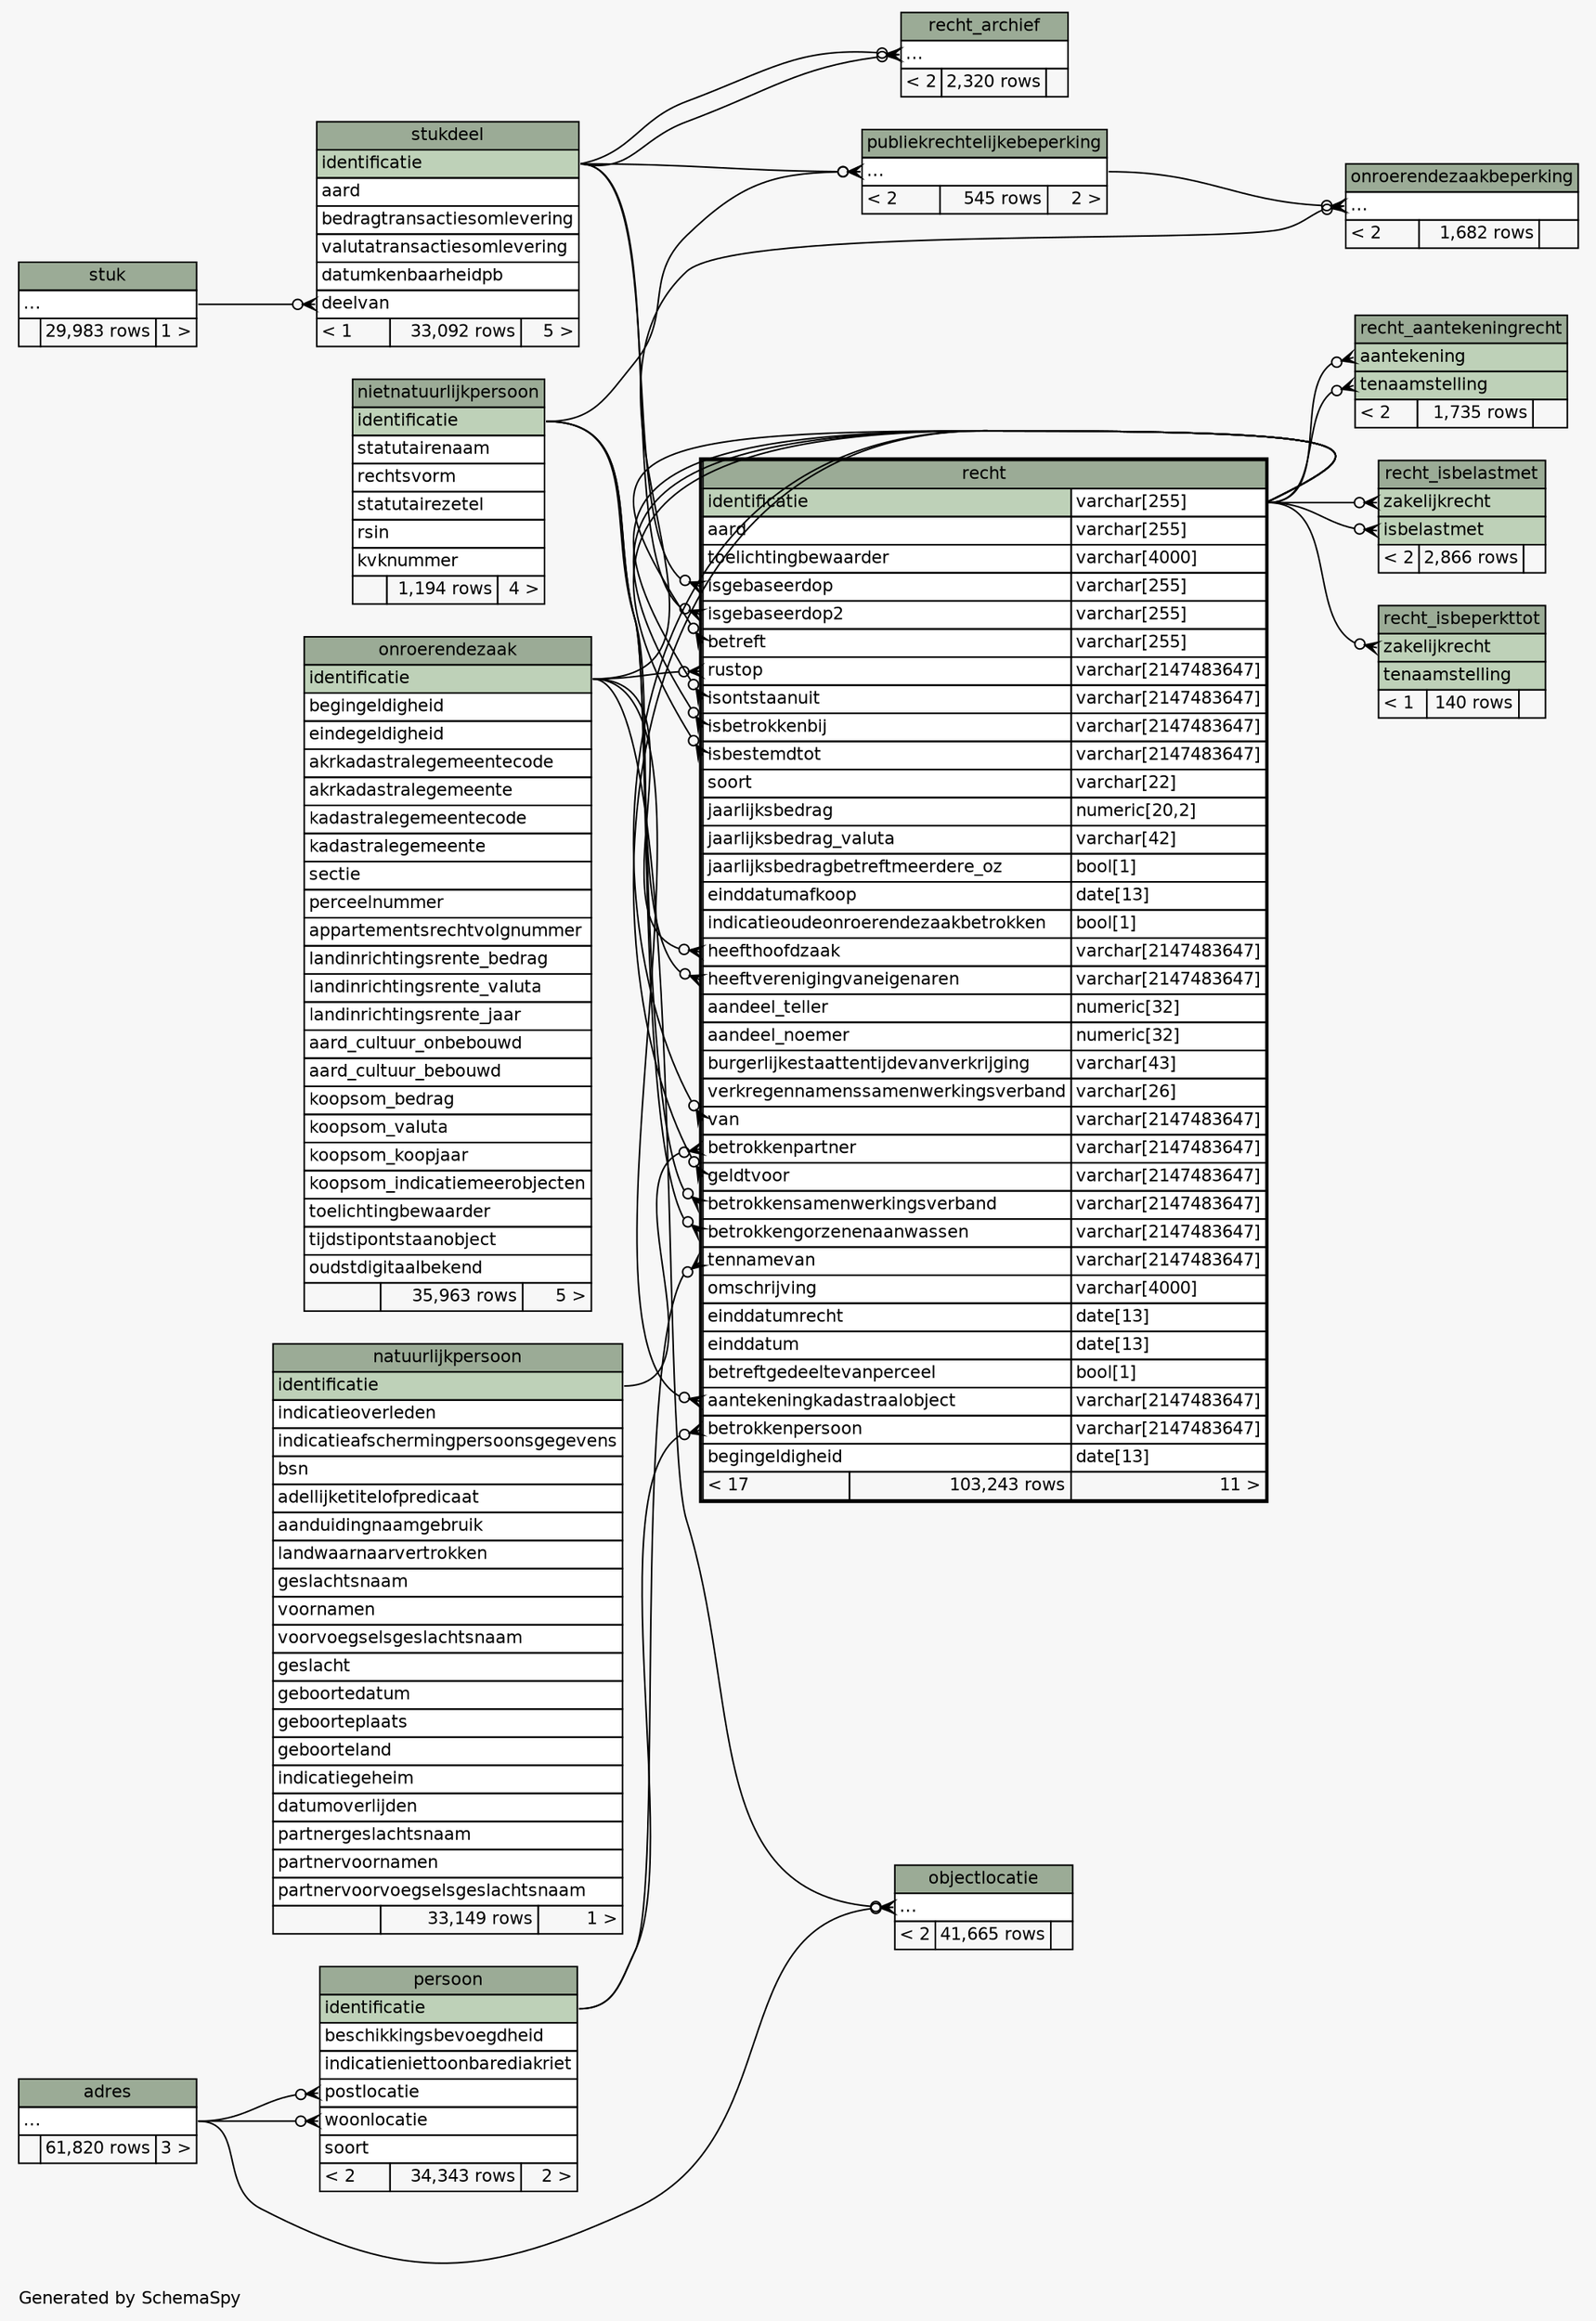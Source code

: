 // dot 2.43.0 on Linux 5.15.0-58-generic
// SchemaSpy rev Unknown
digraph "twoDegreesRelationshipsDiagram" {
  graph [
    rankdir="RL"
    bgcolor="#f7f7f7"
    label="\nGenerated by SchemaSpy"
    labeljust="l"
    nodesep="0.18"
    ranksep="0.46"
    fontname="Helvetica"
    fontsize="11"
  ];
  node [
    fontname="Helvetica"
    fontsize="11"
    shape="plaintext"
  ];
  edge [
    arrowsize="0.8"
  ];
  "objectlocatie":"elipses":w -> "adres":"elipses":e [arrowhead=none dir=back arrowtail=crowodot];
  "objectlocatie":"elipses":w -> "onroerendezaak":"identificatie":e [arrowhead=none dir=back arrowtail=crowodot];
  "onroerendezaakbeperking":"elipses":w -> "onroerendezaak":"identificatie":e [arrowhead=none dir=back arrowtail=crowodot];
  "onroerendezaakbeperking":"elipses":w -> "publiekrechtelijkebeperking":"elipses":e [arrowhead=none dir=back arrowtail=crowodot];
  "persoon":"postlocatie":w -> "adres":"elipses":e [arrowhead=none dir=back arrowtail=crowodot];
  "persoon":"woonlocatie":w -> "adres":"elipses":e [arrowhead=none dir=back arrowtail=crowodot];
  "publiekrechtelijkebeperking":"elipses":w -> "nietnatuurlijkpersoon":"identificatie":e [arrowhead=none dir=back arrowtail=crowodot];
  "publiekrechtelijkebeperking":"elipses":w -> "stukdeel":"identificatie":e [arrowhead=none dir=back arrowtail=crowodot];
  "recht":"aantekeningkadastraalobject":w -> "onroerendezaak":"identificatie":e [arrowhead=none dir=back arrowtail=crowodot];
  "recht":"betreft":w -> "recht":"identificatie.type":e [arrowhead=none dir=back arrowtail=crowodot];
  "recht":"betrokkengorzenenaanwassen":w -> "nietnatuurlijkpersoon":"identificatie":e [arrowhead=none dir=back arrowtail=crowodot];
  "recht":"betrokkenpartner":w -> "natuurlijkpersoon":"identificatie":e [arrowhead=none dir=back arrowtail=crowodot];
  "recht":"betrokkenpersoon":w -> "persoon":"identificatie":e [arrowhead=none dir=back arrowtail=crowodot];
  "recht":"betrokkensamenwerkingsverband":w -> "nietnatuurlijkpersoon":"identificatie":e [arrowhead=none dir=back arrowtail=crowodot];
  "recht":"geldtvoor":w -> "recht":"identificatie.type":e [arrowhead=none dir=back arrowtail=crowodot];
  "recht":"heefthoofdzaak":w -> "onroerendezaak":"identificatie":e [arrowhead=none dir=back arrowtail=crowodot];
  "recht":"heeftverenigingvaneigenaren":w -> "nietnatuurlijkpersoon":"identificatie":e [arrowhead=none dir=back arrowtail=crowodot];
  "recht":"isbestemdtot":w -> "recht":"identificatie.type":e [arrowhead=none dir=back arrowtail=crowodot];
  "recht":"isbetrokkenbij":w -> "recht":"identificatie.type":e [arrowhead=none dir=back arrowtail=crowodot];
  "recht":"isgebaseerdop":w -> "stukdeel":"identificatie":e [arrowhead=none dir=back arrowtail=crowodot];
  "recht":"isgebaseerdop2":w -> "stukdeel":"identificatie":e [arrowhead=none dir=back arrowtail=crowodot];
  "recht":"isontstaanuit":w -> "recht":"identificatie.type":e [arrowhead=none dir=back arrowtail=crowodot];
  "recht":"rustop":w -> "onroerendezaak":"identificatie":e [arrowhead=none dir=back arrowtail=crowodot];
  "recht":"tennamevan":w -> "persoon":"identificatie":e [arrowhead=none dir=back arrowtail=crowodot];
  "recht":"van":w -> "recht":"identificatie.type":e [arrowhead=none dir=back arrowtail=crowodot];
  "recht_aantekeningrecht":"aantekening":w -> "recht":"identificatie.type":e [arrowhead=none dir=back arrowtail=crowodot];
  "recht_aantekeningrecht":"tenaamstelling":w -> "recht":"identificatie.type":e [arrowhead=none dir=back arrowtail=crowodot];
  "recht_archief":"elipses":w -> "stukdeel":"identificatie":e [arrowhead=none dir=back arrowtail=crowodot];
  "recht_archief":"elipses":w -> "stukdeel":"identificatie":e [arrowhead=none dir=back arrowtail=crowodot];
  "recht_isbelastmet":"isbelastmet":w -> "recht":"identificatie.type":e [arrowhead=none dir=back arrowtail=crowodot];
  "recht_isbelastmet":"zakelijkrecht":w -> "recht":"identificatie.type":e [arrowhead=none dir=back arrowtail=crowodot];
  "recht_isbeperkttot":"zakelijkrecht":w -> "recht":"identificatie.type":e [arrowhead=none dir=back arrowtail=crowodot];
  "stukdeel":"deelvan":w -> "stuk":"elipses":e [arrowhead=none dir=back arrowtail=crowodot];
  "adres" [
    label=<
    <TABLE BORDER="0" CELLBORDER="1" CELLSPACING="0" BGCOLOR="#ffffff">
      <TR><TD COLSPAN="3" BGCOLOR="#9bab96" ALIGN="CENTER">adres</TD></TR>
      <TR><TD PORT="elipses" COLSPAN="3" ALIGN="LEFT">...</TD></TR>
      <TR><TD ALIGN="LEFT" BGCOLOR="#f7f7f7">  </TD><TD ALIGN="RIGHT" BGCOLOR="#f7f7f7">61,820 rows</TD><TD ALIGN="RIGHT" BGCOLOR="#f7f7f7">3 &gt;</TD></TR>
    </TABLE>>
    URL="adres.html"
    tooltip="adres"
  ];
  "natuurlijkpersoon" [
    label=<
    <TABLE BORDER="0" CELLBORDER="1" CELLSPACING="0" BGCOLOR="#ffffff">
      <TR><TD COLSPAN="3" BGCOLOR="#9bab96" ALIGN="CENTER">natuurlijkpersoon</TD></TR>
      <TR><TD PORT="identificatie" COLSPAN="3" BGCOLOR="#bed1b8" ALIGN="LEFT">identificatie</TD></TR>
      <TR><TD PORT="indicatieoverleden" COLSPAN="3" ALIGN="LEFT">indicatieoverleden</TD></TR>
      <TR><TD PORT="indicatieafschermingpersoonsgegevens" COLSPAN="3" ALIGN="LEFT">indicatieafschermingpersoonsgegevens</TD></TR>
      <TR><TD PORT="bsn" COLSPAN="3" ALIGN="LEFT">bsn</TD></TR>
      <TR><TD PORT="adellijketitelofpredicaat" COLSPAN="3" ALIGN="LEFT">adellijketitelofpredicaat</TD></TR>
      <TR><TD PORT="aanduidingnaamgebruik" COLSPAN="3" ALIGN="LEFT">aanduidingnaamgebruik</TD></TR>
      <TR><TD PORT="landwaarnaarvertrokken" COLSPAN="3" ALIGN="LEFT">landwaarnaarvertrokken</TD></TR>
      <TR><TD PORT="geslachtsnaam" COLSPAN="3" ALIGN="LEFT">geslachtsnaam</TD></TR>
      <TR><TD PORT="voornamen" COLSPAN="3" ALIGN="LEFT">voornamen</TD></TR>
      <TR><TD PORT="voorvoegselsgeslachtsnaam" COLSPAN="3" ALIGN="LEFT">voorvoegselsgeslachtsnaam</TD></TR>
      <TR><TD PORT="geslacht" COLSPAN="3" ALIGN="LEFT">geslacht</TD></TR>
      <TR><TD PORT="geboortedatum" COLSPAN="3" ALIGN="LEFT">geboortedatum</TD></TR>
      <TR><TD PORT="geboorteplaats" COLSPAN="3" ALIGN="LEFT">geboorteplaats</TD></TR>
      <TR><TD PORT="geboorteland" COLSPAN="3" ALIGN="LEFT">geboorteland</TD></TR>
      <TR><TD PORT="indicatiegeheim" COLSPAN="3" ALIGN="LEFT">indicatiegeheim</TD></TR>
      <TR><TD PORT="datumoverlijden" COLSPAN="3" ALIGN="LEFT">datumoverlijden</TD></TR>
      <TR><TD PORT="partnergeslachtsnaam" COLSPAN="3" ALIGN="LEFT">partnergeslachtsnaam</TD></TR>
      <TR><TD PORT="partnervoornamen" COLSPAN="3" ALIGN="LEFT">partnervoornamen</TD></TR>
      <TR><TD PORT="partnervoorvoegselsgeslachtsnaam" COLSPAN="3" ALIGN="LEFT">partnervoorvoegselsgeslachtsnaam</TD></TR>
      <TR><TD ALIGN="LEFT" BGCOLOR="#f7f7f7">  </TD><TD ALIGN="RIGHT" BGCOLOR="#f7f7f7">33,149 rows</TD><TD ALIGN="RIGHT" BGCOLOR="#f7f7f7">1 &gt;</TD></TR>
    </TABLE>>
    URL="natuurlijkpersoon.html"
    tooltip="natuurlijkpersoon"
  ];
  "nietnatuurlijkpersoon" [
    label=<
    <TABLE BORDER="0" CELLBORDER="1" CELLSPACING="0" BGCOLOR="#ffffff">
      <TR><TD COLSPAN="3" BGCOLOR="#9bab96" ALIGN="CENTER">nietnatuurlijkpersoon</TD></TR>
      <TR><TD PORT="identificatie" COLSPAN="3" BGCOLOR="#bed1b8" ALIGN="LEFT">identificatie</TD></TR>
      <TR><TD PORT="statutairenaam" COLSPAN="3" ALIGN="LEFT">statutairenaam</TD></TR>
      <TR><TD PORT="rechtsvorm" COLSPAN="3" ALIGN="LEFT">rechtsvorm</TD></TR>
      <TR><TD PORT="statutairezetel" COLSPAN="3" ALIGN="LEFT">statutairezetel</TD></TR>
      <TR><TD PORT="rsin" COLSPAN="3" ALIGN="LEFT">rsin</TD></TR>
      <TR><TD PORT="kvknummer" COLSPAN="3" ALIGN="LEFT">kvknummer</TD></TR>
      <TR><TD ALIGN="LEFT" BGCOLOR="#f7f7f7">  </TD><TD ALIGN="RIGHT" BGCOLOR="#f7f7f7">1,194 rows</TD><TD ALIGN="RIGHT" BGCOLOR="#f7f7f7">4 &gt;</TD></TR>
    </TABLE>>
    URL="nietnatuurlijkpersoon.html"
    tooltip="nietnatuurlijkpersoon"
  ];
  "objectlocatie" [
    label=<
    <TABLE BORDER="0" CELLBORDER="1" CELLSPACING="0" BGCOLOR="#ffffff">
      <TR><TD COLSPAN="3" BGCOLOR="#9bab96" ALIGN="CENTER">objectlocatie</TD></TR>
      <TR><TD PORT="elipses" COLSPAN="3" ALIGN="LEFT">...</TD></TR>
      <TR><TD ALIGN="LEFT" BGCOLOR="#f7f7f7">&lt; 2</TD><TD ALIGN="RIGHT" BGCOLOR="#f7f7f7">41,665 rows</TD><TD ALIGN="RIGHT" BGCOLOR="#f7f7f7">  </TD></TR>
    </TABLE>>
    URL="objectlocatie.html"
    tooltip="objectlocatie"
  ];
  "onroerendezaak" [
    label=<
    <TABLE BORDER="0" CELLBORDER="1" CELLSPACING="0" BGCOLOR="#ffffff">
      <TR><TD COLSPAN="3" BGCOLOR="#9bab96" ALIGN="CENTER">onroerendezaak</TD></TR>
      <TR><TD PORT="identificatie" COLSPAN="3" BGCOLOR="#bed1b8" ALIGN="LEFT">identificatie</TD></TR>
      <TR><TD PORT="begingeldigheid" COLSPAN="3" ALIGN="LEFT">begingeldigheid</TD></TR>
      <TR><TD PORT="eindegeldigheid" COLSPAN="3" ALIGN="LEFT">eindegeldigheid</TD></TR>
      <TR><TD PORT="akrkadastralegemeentecode" COLSPAN="3" ALIGN="LEFT">akrkadastralegemeentecode</TD></TR>
      <TR><TD PORT="akrkadastralegemeente" COLSPAN="3" ALIGN="LEFT">akrkadastralegemeente</TD></TR>
      <TR><TD PORT="kadastralegemeentecode" COLSPAN="3" ALIGN="LEFT">kadastralegemeentecode</TD></TR>
      <TR><TD PORT="kadastralegemeente" COLSPAN="3" ALIGN="LEFT">kadastralegemeente</TD></TR>
      <TR><TD PORT="sectie" COLSPAN="3" ALIGN="LEFT">sectie</TD></TR>
      <TR><TD PORT="perceelnummer" COLSPAN="3" ALIGN="LEFT">perceelnummer</TD></TR>
      <TR><TD PORT="appartementsrechtvolgnummer" COLSPAN="3" ALIGN="LEFT">appartementsrechtvolgnummer</TD></TR>
      <TR><TD PORT="landinrichtingsrente_bedrag" COLSPAN="3" ALIGN="LEFT">landinrichtingsrente_bedrag</TD></TR>
      <TR><TD PORT="landinrichtingsrente_valuta" COLSPAN="3" ALIGN="LEFT">landinrichtingsrente_valuta</TD></TR>
      <TR><TD PORT="landinrichtingsrente_jaar" COLSPAN="3" ALIGN="LEFT">landinrichtingsrente_jaar</TD></TR>
      <TR><TD PORT="aard_cultuur_onbebouwd" COLSPAN="3" ALIGN="LEFT">aard_cultuur_onbebouwd</TD></TR>
      <TR><TD PORT="aard_cultuur_bebouwd" COLSPAN="3" ALIGN="LEFT">aard_cultuur_bebouwd</TD></TR>
      <TR><TD PORT="koopsom_bedrag" COLSPAN="3" ALIGN="LEFT">koopsom_bedrag</TD></TR>
      <TR><TD PORT="koopsom_valuta" COLSPAN="3" ALIGN="LEFT">koopsom_valuta</TD></TR>
      <TR><TD PORT="koopsom_koopjaar" COLSPAN="3" ALIGN="LEFT">koopsom_koopjaar</TD></TR>
      <TR><TD PORT="koopsom_indicatiemeerobjecten" COLSPAN="3" ALIGN="LEFT">koopsom_indicatiemeerobjecten</TD></TR>
      <TR><TD PORT="toelichtingbewaarder" COLSPAN="3" ALIGN="LEFT">toelichtingbewaarder</TD></TR>
      <TR><TD PORT="tijdstipontstaanobject" COLSPAN="3" ALIGN="LEFT">tijdstipontstaanobject</TD></TR>
      <TR><TD PORT="oudstdigitaalbekend" COLSPAN="3" ALIGN="LEFT">oudstdigitaalbekend</TD></TR>
      <TR><TD ALIGN="LEFT" BGCOLOR="#f7f7f7">  </TD><TD ALIGN="RIGHT" BGCOLOR="#f7f7f7">35,963 rows</TD><TD ALIGN="RIGHT" BGCOLOR="#f7f7f7">5 &gt;</TD></TR>
    </TABLE>>
    URL="onroerendezaak.html"
    tooltip="onroerendezaak"
  ];
  "onroerendezaakbeperking" [
    label=<
    <TABLE BORDER="0" CELLBORDER="1" CELLSPACING="0" BGCOLOR="#ffffff">
      <TR><TD COLSPAN="3" BGCOLOR="#9bab96" ALIGN="CENTER">onroerendezaakbeperking</TD></TR>
      <TR><TD PORT="elipses" COLSPAN="3" ALIGN="LEFT">...</TD></TR>
      <TR><TD ALIGN="LEFT" BGCOLOR="#f7f7f7">&lt; 2</TD><TD ALIGN="RIGHT" BGCOLOR="#f7f7f7">1,682 rows</TD><TD ALIGN="RIGHT" BGCOLOR="#f7f7f7">  </TD></TR>
    </TABLE>>
    URL="onroerendezaakbeperking.html"
    tooltip="onroerendezaakbeperking"
  ];
  "persoon" [
    label=<
    <TABLE BORDER="0" CELLBORDER="1" CELLSPACING="0" BGCOLOR="#ffffff">
      <TR><TD COLSPAN="3" BGCOLOR="#9bab96" ALIGN="CENTER">persoon</TD></TR>
      <TR><TD PORT="identificatie" COLSPAN="3" BGCOLOR="#bed1b8" ALIGN="LEFT">identificatie</TD></TR>
      <TR><TD PORT="beschikkingsbevoegdheid" COLSPAN="3" ALIGN="LEFT">beschikkingsbevoegdheid</TD></TR>
      <TR><TD PORT="indicatieniettoonbarediakriet" COLSPAN="3" ALIGN="LEFT">indicatieniettoonbarediakriet</TD></TR>
      <TR><TD PORT="postlocatie" COLSPAN="3" ALIGN="LEFT">postlocatie</TD></TR>
      <TR><TD PORT="woonlocatie" COLSPAN="3" ALIGN="LEFT">woonlocatie</TD></TR>
      <TR><TD PORT="soort" COLSPAN="3" ALIGN="LEFT">soort</TD></TR>
      <TR><TD ALIGN="LEFT" BGCOLOR="#f7f7f7">&lt; 2</TD><TD ALIGN="RIGHT" BGCOLOR="#f7f7f7">34,343 rows</TD><TD ALIGN="RIGHT" BGCOLOR="#f7f7f7">2 &gt;</TD></TR>
    </TABLE>>
    URL="persoon.html"
    tooltip="persoon"
  ];
  "publiekrechtelijkebeperking" [
    label=<
    <TABLE BORDER="0" CELLBORDER="1" CELLSPACING="0" BGCOLOR="#ffffff">
      <TR><TD COLSPAN="3" BGCOLOR="#9bab96" ALIGN="CENTER">publiekrechtelijkebeperking</TD></TR>
      <TR><TD PORT="elipses" COLSPAN="3" ALIGN="LEFT">...</TD></TR>
      <TR><TD ALIGN="LEFT" BGCOLOR="#f7f7f7">&lt; 2</TD><TD ALIGN="RIGHT" BGCOLOR="#f7f7f7">545 rows</TD><TD ALIGN="RIGHT" BGCOLOR="#f7f7f7">2 &gt;</TD></TR>
    </TABLE>>
    URL="publiekrechtelijkebeperking.html"
    tooltip="publiekrechtelijkebeperking"
  ];
  "recht" [
    label=<
    <TABLE BORDER="2" CELLBORDER="1" CELLSPACING="0" BGCOLOR="#ffffff">
      <TR><TD COLSPAN="3" BGCOLOR="#9bab96" ALIGN="CENTER">recht</TD></TR>
      <TR><TD PORT="identificatie" COLSPAN="2" BGCOLOR="#bed1b8" ALIGN="LEFT">identificatie</TD><TD PORT="identificatie.type" ALIGN="LEFT">varchar[255]</TD></TR>
      <TR><TD PORT="aard" COLSPAN="2" ALIGN="LEFT">aard</TD><TD PORT="aard.type" ALIGN="LEFT">varchar[255]</TD></TR>
      <TR><TD PORT="toelichtingbewaarder" COLSPAN="2" ALIGN="LEFT">toelichtingbewaarder</TD><TD PORT="toelichtingbewaarder.type" ALIGN="LEFT">varchar[4000]</TD></TR>
      <TR><TD PORT="isgebaseerdop" COLSPAN="2" ALIGN="LEFT">isgebaseerdop</TD><TD PORT="isgebaseerdop.type" ALIGN="LEFT">varchar[255]</TD></TR>
      <TR><TD PORT="isgebaseerdop2" COLSPAN="2" ALIGN="LEFT">isgebaseerdop2</TD><TD PORT="isgebaseerdop2.type" ALIGN="LEFT">varchar[255]</TD></TR>
      <TR><TD PORT="betreft" COLSPAN="2" ALIGN="LEFT">betreft</TD><TD PORT="betreft.type" ALIGN="LEFT">varchar[255]</TD></TR>
      <TR><TD PORT="rustop" COLSPAN="2" ALIGN="LEFT">rustop</TD><TD PORT="rustop.type" ALIGN="LEFT">varchar[2147483647]</TD></TR>
      <TR><TD PORT="isontstaanuit" COLSPAN="2" ALIGN="LEFT">isontstaanuit</TD><TD PORT="isontstaanuit.type" ALIGN="LEFT">varchar[2147483647]</TD></TR>
      <TR><TD PORT="isbetrokkenbij" COLSPAN="2" ALIGN="LEFT">isbetrokkenbij</TD><TD PORT="isbetrokkenbij.type" ALIGN="LEFT">varchar[2147483647]</TD></TR>
      <TR><TD PORT="isbestemdtot" COLSPAN="2" ALIGN="LEFT">isbestemdtot</TD><TD PORT="isbestemdtot.type" ALIGN="LEFT">varchar[2147483647]</TD></TR>
      <TR><TD PORT="soort" COLSPAN="2" ALIGN="LEFT">soort</TD><TD PORT="soort.type" ALIGN="LEFT">varchar[22]</TD></TR>
      <TR><TD PORT="jaarlijksbedrag" COLSPAN="2" ALIGN="LEFT">jaarlijksbedrag</TD><TD PORT="jaarlijksbedrag.type" ALIGN="LEFT">numeric[20,2]</TD></TR>
      <TR><TD PORT="jaarlijksbedrag_valuta" COLSPAN="2" ALIGN="LEFT">jaarlijksbedrag_valuta</TD><TD PORT="jaarlijksbedrag_valuta.type" ALIGN="LEFT">varchar[42]</TD></TR>
      <TR><TD PORT="jaarlijksbedragbetreftmeerdere_oz" COLSPAN="2" ALIGN="LEFT">jaarlijksbedragbetreftmeerdere_oz</TD><TD PORT="jaarlijksbedragbetreftmeerdere_oz.type" ALIGN="LEFT">bool[1]</TD></TR>
      <TR><TD PORT="einddatumafkoop" COLSPAN="2" ALIGN="LEFT">einddatumafkoop</TD><TD PORT="einddatumafkoop.type" ALIGN="LEFT">date[13]</TD></TR>
      <TR><TD PORT="indicatieoudeonroerendezaakbetrokken" COLSPAN="2" ALIGN="LEFT">indicatieoudeonroerendezaakbetrokken</TD><TD PORT="indicatieoudeonroerendezaakbetrokken.type" ALIGN="LEFT">bool[1]</TD></TR>
      <TR><TD PORT="heefthoofdzaak" COLSPAN="2" ALIGN="LEFT">heefthoofdzaak</TD><TD PORT="heefthoofdzaak.type" ALIGN="LEFT">varchar[2147483647]</TD></TR>
      <TR><TD PORT="heeftverenigingvaneigenaren" COLSPAN="2" ALIGN="LEFT">heeftverenigingvaneigenaren</TD><TD PORT="heeftverenigingvaneigenaren.type" ALIGN="LEFT">varchar[2147483647]</TD></TR>
      <TR><TD PORT="aandeel_teller" COLSPAN="2" ALIGN="LEFT">aandeel_teller</TD><TD PORT="aandeel_teller.type" ALIGN="LEFT">numeric[32]</TD></TR>
      <TR><TD PORT="aandeel_noemer" COLSPAN="2" ALIGN="LEFT">aandeel_noemer</TD><TD PORT="aandeel_noemer.type" ALIGN="LEFT">numeric[32]</TD></TR>
      <TR><TD PORT="burgerlijkestaattentijdevanverkrijging" COLSPAN="2" ALIGN="LEFT">burgerlijkestaattentijdevanverkrijging</TD><TD PORT="burgerlijkestaattentijdevanverkrijging.type" ALIGN="LEFT">varchar[43]</TD></TR>
      <TR><TD PORT="verkregennamenssamenwerkingsverband" COLSPAN="2" ALIGN="LEFT">verkregennamenssamenwerkingsverband</TD><TD PORT="verkregennamenssamenwerkingsverband.type" ALIGN="LEFT">varchar[26]</TD></TR>
      <TR><TD PORT="van" COLSPAN="2" ALIGN="LEFT">van</TD><TD PORT="van.type" ALIGN="LEFT">varchar[2147483647]</TD></TR>
      <TR><TD PORT="betrokkenpartner" COLSPAN="2" ALIGN="LEFT">betrokkenpartner</TD><TD PORT="betrokkenpartner.type" ALIGN="LEFT">varchar[2147483647]</TD></TR>
      <TR><TD PORT="geldtvoor" COLSPAN="2" ALIGN="LEFT">geldtvoor</TD><TD PORT="geldtvoor.type" ALIGN="LEFT">varchar[2147483647]</TD></TR>
      <TR><TD PORT="betrokkensamenwerkingsverband" COLSPAN="2" ALIGN="LEFT">betrokkensamenwerkingsverband</TD><TD PORT="betrokkensamenwerkingsverband.type" ALIGN="LEFT">varchar[2147483647]</TD></TR>
      <TR><TD PORT="betrokkengorzenenaanwassen" COLSPAN="2" ALIGN="LEFT">betrokkengorzenenaanwassen</TD><TD PORT="betrokkengorzenenaanwassen.type" ALIGN="LEFT">varchar[2147483647]</TD></TR>
      <TR><TD PORT="tennamevan" COLSPAN="2" ALIGN="LEFT">tennamevan</TD><TD PORT="tennamevan.type" ALIGN="LEFT">varchar[2147483647]</TD></TR>
      <TR><TD PORT="omschrijving" COLSPAN="2" ALIGN="LEFT">omschrijving</TD><TD PORT="omschrijving.type" ALIGN="LEFT">varchar[4000]</TD></TR>
      <TR><TD PORT="einddatumrecht" COLSPAN="2" ALIGN="LEFT">einddatumrecht</TD><TD PORT="einddatumrecht.type" ALIGN="LEFT">date[13]</TD></TR>
      <TR><TD PORT="einddatum" COLSPAN="2" ALIGN="LEFT">einddatum</TD><TD PORT="einddatum.type" ALIGN="LEFT">date[13]</TD></TR>
      <TR><TD PORT="betreftgedeeltevanperceel" COLSPAN="2" ALIGN="LEFT">betreftgedeeltevanperceel</TD><TD PORT="betreftgedeeltevanperceel.type" ALIGN="LEFT">bool[1]</TD></TR>
      <TR><TD PORT="aantekeningkadastraalobject" COLSPAN="2" ALIGN="LEFT">aantekeningkadastraalobject</TD><TD PORT="aantekeningkadastraalobject.type" ALIGN="LEFT">varchar[2147483647]</TD></TR>
      <TR><TD PORT="betrokkenpersoon" COLSPAN="2" ALIGN="LEFT">betrokkenpersoon</TD><TD PORT="betrokkenpersoon.type" ALIGN="LEFT">varchar[2147483647]</TD></TR>
      <TR><TD PORT="begingeldigheid" COLSPAN="2" ALIGN="LEFT">begingeldigheid</TD><TD PORT="begingeldigheid.type" ALIGN="LEFT">date[13]</TD></TR>
      <TR><TD ALIGN="LEFT" BGCOLOR="#f7f7f7">&lt; 17</TD><TD ALIGN="RIGHT" BGCOLOR="#f7f7f7">103,243 rows</TD><TD ALIGN="RIGHT" BGCOLOR="#f7f7f7">11 &gt;</TD></TR>
    </TABLE>>
    URL="recht.html"
    tooltip="recht"
  ];
  "recht_aantekeningrecht" [
    label=<
    <TABLE BORDER="0" CELLBORDER="1" CELLSPACING="0" BGCOLOR="#ffffff">
      <TR><TD COLSPAN="3" BGCOLOR="#9bab96" ALIGN="CENTER">recht_aantekeningrecht</TD></TR>
      <TR><TD PORT="aantekening" COLSPAN="3" BGCOLOR="#bed1b8" ALIGN="LEFT">aantekening</TD></TR>
      <TR><TD PORT="tenaamstelling" COLSPAN="3" BGCOLOR="#bed1b8" ALIGN="LEFT">tenaamstelling</TD></TR>
      <TR><TD ALIGN="LEFT" BGCOLOR="#f7f7f7">&lt; 2</TD><TD ALIGN="RIGHT" BGCOLOR="#f7f7f7">1,735 rows</TD><TD ALIGN="RIGHT" BGCOLOR="#f7f7f7">  </TD></TR>
    </TABLE>>
    URL="recht_aantekeningrecht.html"
    tooltip="recht_aantekeningrecht"
  ];
  "recht_archief" [
    label=<
    <TABLE BORDER="0" CELLBORDER="1" CELLSPACING="0" BGCOLOR="#ffffff">
      <TR><TD COLSPAN="3" BGCOLOR="#9bab96" ALIGN="CENTER">recht_archief</TD></TR>
      <TR><TD PORT="elipses" COLSPAN="3" ALIGN="LEFT">...</TD></TR>
      <TR><TD ALIGN="LEFT" BGCOLOR="#f7f7f7">&lt; 2</TD><TD ALIGN="RIGHT" BGCOLOR="#f7f7f7">2,320 rows</TD><TD ALIGN="RIGHT" BGCOLOR="#f7f7f7">  </TD></TR>
    </TABLE>>
    URL="recht_archief.html"
    tooltip="recht_archief"
  ];
  "recht_isbelastmet" [
    label=<
    <TABLE BORDER="0" CELLBORDER="1" CELLSPACING="0" BGCOLOR="#ffffff">
      <TR><TD COLSPAN="3" BGCOLOR="#9bab96" ALIGN="CENTER">recht_isbelastmet</TD></TR>
      <TR><TD PORT="zakelijkrecht" COLSPAN="3" BGCOLOR="#bed1b8" ALIGN="LEFT">zakelijkrecht</TD></TR>
      <TR><TD PORT="isbelastmet" COLSPAN="3" BGCOLOR="#bed1b8" ALIGN="LEFT">isbelastmet</TD></TR>
      <TR><TD ALIGN="LEFT" BGCOLOR="#f7f7f7">&lt; 2</TD><TD ALIGN="RIGHT" BGCOLOR="#f7f7f7">2,866 rows</TD><TD ALIGN="RIGHT" BGCOLOR="#f7f7f7">  </TD></TR>
    </TABLE>>
    URL="recht_isbelastmet.html"
    tooltip="recht_isbelastmet"
  ];
  "recht_isbeperkttot" [
    label=<
    <TABLE BORDER="0" CELLBORDER="1" CELLSPACING="0" BGCOLOR="#ffffff">
      <TR><TD COLSPAN="3" BGCOLOR="#9bab96" ALIGN="CENTER">recht_isbeperkttot</TD></TR>
      <TR><TD PORT="zakelijkrecht" COLSPAN="3" BGCOLOR="#bed1b8" ALIGN="LEFT">zakelijkrecht</TD></TR>
      <TR><TD PORT="tenaamstelling" COLSPAN="3" BGCOLOR="#bed1b8" ALIGN="LEFT">tenaamstelling</TD></TR>
      <TR><TD ALIGN="LEFT" BGCOLOR="#f7f7f7">&lt; 1</TD><TD ALIGN="RIGHT" BGCOLOR="#f7f7f7">140 rows</TD><TD ALIGN="RIGHT" BGCOLOR="#f7f7f7">  </TD></TR>
    </TABLE>>
    URL="recht_isbeperkttot.html"
    tooltip="recht_isbeperkttot"
  ];
  "stuk" [
    label=<
    <TABLE BORDER="0" CELLBORDER="1" CELLSPACING="0" BGCOLOR="#ffffff">
      <TR><TD COLSPAN="3" BGCOLOR="#9bab96" ALIGN="CENTER">stuk</TD></TR>
      <TR><TD PORT="elipses" COLSPAN="3" ALIGN="LEFT">...</TD></TR>
      <TR><TD ALIGN="LEFT" BGCOLOR="#f7f7f7">  </TD><TD ALIGN="RIGHT" BGCOLOR="#f7f7f7">29,983 rows</TD><TD ALIGN="RIGHT" BGCOLOR="#f7f7f7">1 &gt;</TD></TR>
    </TABLE>>
    URL="stuk.html"
    tooltip="stuk"
  ];
  "stukdeel" [
    label=<
    <TABLE BORDER="0" CELLBORDER="1" CELLSPACING="0" BGCOLOR="#ffffff">
      <TR><TD COLSPAN="3" BGCOLOR="#9bab96" ALIGN="CENTER">stukdeel</TD></TR>
      <TR><TD PORT="identificatie" COLSPAN="3" BGCOLOR="#bed1b8" ALIGN="LEFT">identificatie</TD></TR>
      <TR><TD PORT="aard" COLSPAN="3" ALIGN="LEFT">aard</TD></TR>
      <TR><TD PORT="bedragtransactiesomlevering" COLSPAN="3" ALIGN="LEFT">bedragtransactiesomlevering</TD></TR>
      <TR><TD PORT="valutatransactiesomlevering" COLSPAN="3" ALIGN="LEFT">valutatransactiesomlevering</TD></TR>
      <TR><TD PORT="datumkenbaarheidpb" COLSPAN="3" ALIGN="LEFT">datumkenbaarheidpb</TD></TR>
      <TR><TD PORT="deelvan" COLSPAN="3" ALIGN="LEFT">deelvan</TD></TR>
      <TR><TD ALIGN="LEFT" BGCOLOR="#f7f7f7">&lt; 1</TD><TD ALIGN="RIGHT" BGCOLOR="#f7f7f7">33,092 rows</TD><TD ALIGN="RIGHT" BGCOLOR="#f7f7f7">5 &gt;</TD></TR>
    </TABLE>>
    URL="stukdeel.html"
    tooltip="stukdeel"
  ];
}
